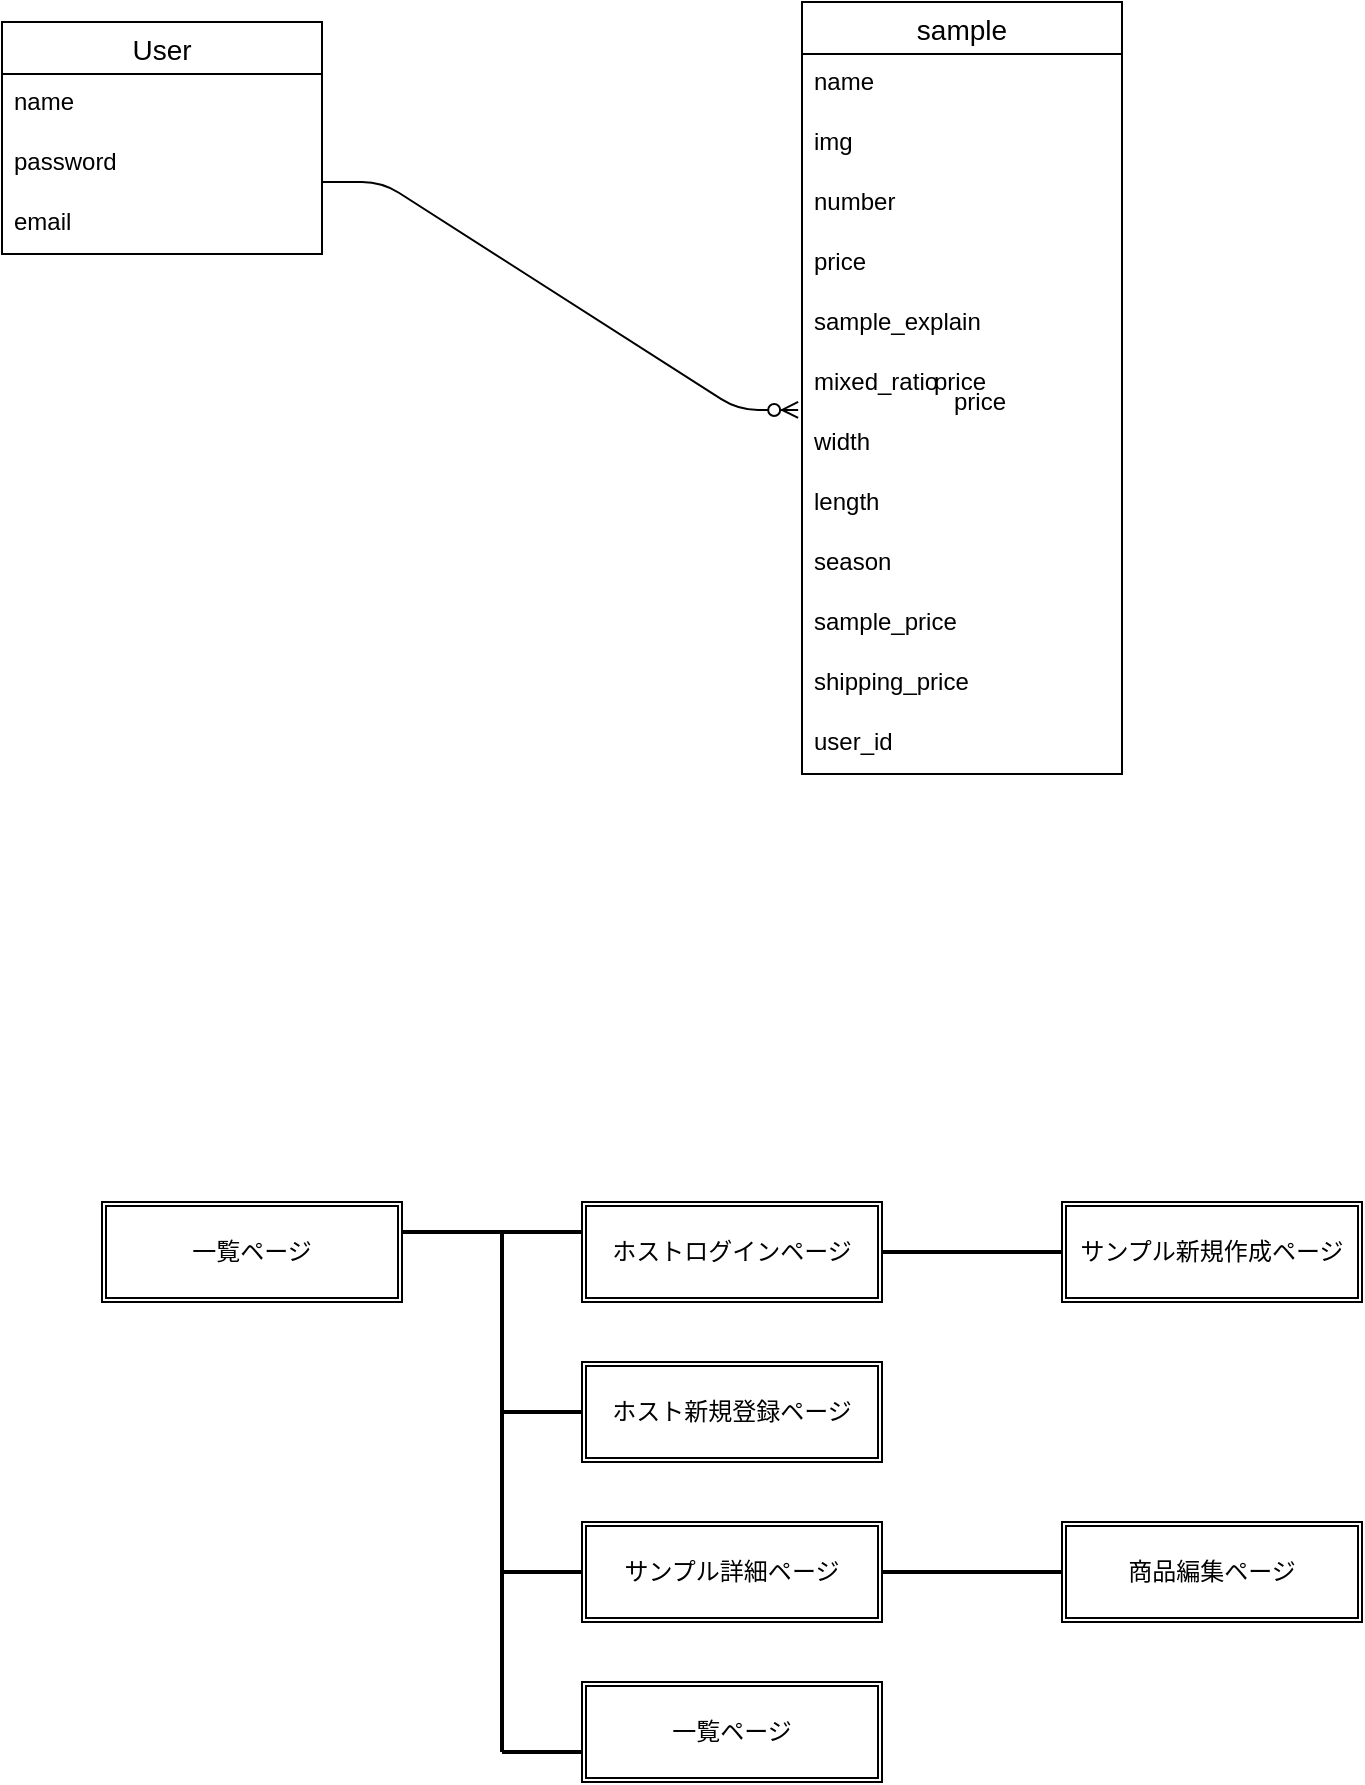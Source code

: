 <mxfile>
    <diagram id="1RzuqHSC8R6c1OK93Oox" name="ページ1">
        <mxGraphModel dx="1006" dy="702" grid="1" gridSize="10" guides="1" tooltips="1" connect="1" arrows="1" fold="1" page="1" pageScale="1" pageWidth="827" pageHeight="1169" math="0" shadow="0">
            <root>
                <mxCell id="0"/>
                <mxCell id="1" parent="0"/>
                <mxCell id="2" value="User" style="swimlane;fontStyle=0;childLayout=stackLayout;horizontal=1;startSize=26;horizontalStack=0;resizeParent=1;resizeParentMax=0;resizeLast=0;collapsible=1;marginBottom=0;align=center;fontSize=14;" parent="1" vertex="1">
                    <mxGeometry x="30" y="170" width="160" height="116" as="geometry"/>
                </mxCell>
                <mxCell id="4" value="name" style="text;strokeColor=none;fillColor=none;spacingLeft=4;spacingRight=4;overflow=hidden;rotatable=0;points=[[0,0.5],[1,0.5]];portConstraint=eastwest;fontSize=12;" parent="2" vertex="1">
                    <mxGeometry y="26" width="160" height="30" as="geometry"/>
                </mxCell>
                <mxCell id="6" value="password" style="text;strokeColor=none;fillColor=none;spacingLeft=4;spacingRight=4;overflow=hidden;rotatable=0;points=[[0,0.5],[1,0.5]];portConstraint=eastwest;fontSize=12;" parent="2" vertex="1">
                    <mxGeometry y="56" width="160" height="30" as="geometry"/>
                </mxCell>
                <mxCell id="5" value="email" style="text;strokeColor=none;fillColor=none;spacingLeft=4;spacingRight=4;overflow=hidden;rotatable=0;points=[[0,0.5],[1,0.5]];portConstraint=eastwest;fontSize=12;" parent="2" vertex="1">
                    <mxGeometry y="86" width="160" height="30" as="geometry"/>
                </mxCell>
                <mxCell id="7" value="sample" style="swimlane;fontStyle=0;childLayout=stackLayout;horizontal=1;startSize=26;horizontalStack=0;resizeParent=1;resizeParentMax=0;resizeLast=0;collapsible=1;marginBottom=0;align=center;fontSize=14;" parent="1" vertex="1">
                    <mxGeometry x="430" y="160" width="160" height="386" as="geometry"/>
                </mxCell>
                <mxCell id="8" value="name" style="text;strokeColor=none;fillColor=none;spacingLeft=4;spacingRight=4;overflow=hidden;rotatable=0;points=[[0,0.5],[1,0.5]];portConstraint=eastwest;fontSize=12;" parent="7" vertex="1">
                    <mxGeometry y="26" width="160" height="30" as="geometry"/>
                </mxCell>
                <mxCell id="9" value="img" style="text;strokeColor=none;fillColor=none;spacingLeft=4;spacingRight=4;overflow=hidden;rotatable=0;points=[[0,0.5],[1,0.5]];portConstraint=eastwest;fontSize=12;" parent="7" vertex="1">
                    <mxGeometry y="56" width="160" height="30" as="geometry"/>
                </mxCell>
                <mxCell id="10" value="number" style="text;strokeColor=none;fillColor=none;spacingLeft=4;spacingRight=4;overflow=hidden;rotatable=0;points=[[0,0.5],[1,0.5]];portConstraint=eastwest;fontSize=12;" parent="7" vertex="1">
                    <mxGeometry y="86" width="160" height="30" as="geometry"/>
                </mxCell>
                <mxCell id="18" value="price" style="text;strokeColor=none;fillColor=none;spacingLeft=4;spacingRight=4;overflow=hidden;rotatable=0;points=[[0,0.5],[1,0.5]];portConstraint=eastwest;fontSize=12;" parent="7" vertex="1">
                    <mxGeometry y="116" width="160" height="30" as="geometry"/>
                </mxCell>
                <mxCell id="19" value="sample_explain" style="text;strokeColor=none;fillColor=none;spacingLeft=4;spacingRight=4;overflow=hidden;rotatable=0;points=[[0,0.5],[1,0.5]];portConstraint=eastwest;fontSize=12;" parent="7" vertex="1">
                    <mxGeometry y="146" width="160" height="30" as="geometry"/>
                </mxCell>
                <mxCell id="17" value="mixed_ratio" style="text;strokeColor=none;fillColor=none;spacingLeft=4;spacingRight=4;overflow=hidden;rotatable=0;points=[[0,0.5],[1,0.5]];portConstraint=eastwest;fontSize=12;" parent="7" vertex="1">
                    <mxGeometry y="176" width="160" height="30" as="geometry"/>
                </mxCell>
                <mxCell id="16" value="width" style="text;strokeColor=none;fillColor=none;spacingLeft=4;spacingRight=4;overflow=hidden;rotatable=0;points=[[0,0.5],[1,0.5]];portConstraint=eastwest;fontSize=12;" parent="7" vertex="1">
                    <mxGeometry y="206" width="160" height="30" as="geometry"/>
                </mxCell>
                <mxCell id="15" value="length&#10;" style="text;strokeColor=none;fillColor=none;spacingLeft=4;spacingRight=4;overflow=hidden;rotatable=0;points=[[0,0.5],[1,0.5]];portConstraint=eastwest;fontSize=12;" parent="7" vertex="1">
                    <mxGeometry y="236" width="160" height="30" as="geometry"/>
                </mxCell>
                <mxCell id="20" value="season" style="text;strokeColor=none;fillColor=none;spacingLeft=4;spacingRight=4;overflow=hidden;rotatable=0;points=[[0,0.5],[1,0.5]];portConstraint=eastwest;fontSize=12;" parent="7" vertex="1">
                    <mxGeometry y="266" width="160" height="30" as="geometry"/>
                </mxCell>
                <mxCell id="23" value="sample_price" style="text;strokeColor=none;fillColor=none;spacingLeft=4;spacingRight=4;overflow=hidden;rotatable=0;points=[[0,0.5],[1,0.5]];portConstraint=eastwest;fontSize=12;" parent="7" vertex="1">
                    <mxGeometry y="296" width="160" height="30" as="geometry"/>
                </mxCell>
                <mxCell id="26" value="shipping_price" style="text;strokeColor=none;fillColor=none;spacingLeft=4;spacingRight=4;overflow=hidden;rotatable=0;points=[[0,0.5],[1,0.5]];portConstraint=eastwest;fontSize=12;" parent="7" vertex="1">
                    <mxGeometry y="326" width="160" height="30" as="geometry"/>
                </mxCell>
                <mxCell id="25" value="user_id" style="text;strokeColor=none;fillColor=none;spacingLeft=4;spacingRight=4;overflow=hidden;rotatable=0;points=[[0,0.5],[1,0.5]];portConstraint=eastwest;fontSize=12;" parent="7" vertex="1">
                    <mxGeometry y="356" width="160" height="30" as="geometry"/>
                </mxCell>
                <mxCell id="21" value="price" style="text;strokeColor=none;fillColor=none;spacingLeft=4;spacingRight=4;overflow=hidden;rotatable=0;points=[[0,0.5],[1,0.5]];portConstraint=eastwest;fontSize=12;" parent="1" vertex="1">
                    <mxGeometry x="490" y="336" width="160" height="30" as="geometry"/>
                </mxCell>
                <mxCell id="22" value="price" style="text;strokeColor=none;fillColor=none;spacingLeft=4;spacingRight=4;overflow=hidden;rotatable=0;points=[[0,0.5],[1,0.5]];portConstraint=eastwest;fontSize=12;" parent="1" vertex="1">
                    <mxGeometry x="500" y="346" width="160" height="30" as="geometry"/>
                </mxCell>
                <mxCell id="27" value="" style="edgeStyle=entityRelationEdgeStyle;fontSize=12;html=1;endArrow=ERzeroToMany;endFill=1;entryX=-0.012;entryY=0.933;entryDx=0;entryDy=0;entryPerimeter=0;" parent="1" target="17" edge="1">
                    <mxGeometry width="100" height="100" relative="1" as="geometry">
                        <mxPoint x="190" y="250" as="sourcePoint"/>
                        <mxPoint x="290" y="150" as="targetPoint"/>
                    </mxGeometry>
                </mxCell>
                <mxCell id="28" value="一覧ページ" style="shape=ext;double=1;rounded=0;whiteSpace=wrap;html=1;" vertex="1" parent="1">
                    <mxGeometry x="80" y="760" width="150" height="50" as="geometry"/>
                </mxCell>
                <mxCell id="29" value="" style="line;strokeWidth=2;html=1;" vertex="1" parent="1">
                    <mxGeometry x="230" y="770" width="90" height="10" as="geometry"/>
                </mxCell>
                <mxCell id="30" value="ホストログインページ" style="shape=ext;double=1;rounded=0;whiteSpace=wrap;html=1;" vertex="1" parent="1">
                    <mxGeometry x="320" y="760" width="150" height="50" as="geometry"/>
                </mxCell>
                <mxCell id="33" value="一覧ページ" style="shape=ext;double=1;rounded=0;whiteSpace=wrap;html=1;" vertex="1" parent="1">
                    <mxGeometry x="320" y="1000" width="150" height="50" as="geometry"/>
                </mxCell>
                <mxCell id="34" value="サンプル詳細ページ" style="shape=ext;double=1;rounded=0;whiteSpace=wrap;html=1;" vertex="1" parent="1">
                    <mxGeometry x="320" y="920" width="150" height="50" as="geometry"/>
                </mxCell>
                <mxCell id="35" value="ホスト新規登録ページ" style="shape=ext;double=1;rounded=0;whiteSpace=wrap;html=1;" vertex="1" parent="1">
                    <mxGeometry x="320" y="840" width="150" height="50" as="geometry"/>
                </mxCell>
                <mxCell id="39" value="" style="line;strokeWidth=2;html=1;rotation=90;" vertex="1" parent="1">
                    <mxGeometry x="150" y="900" width="260" height="10" as="geometry"/>
                </mxCell>
                <mxCell id="41" value="" style="line;strokeWidth=2;html=1;" vertex="1" parent="1">
                    <mxGeometry x="280" y="860" width="40" height="10" as="geometry"/>
                </mxCell>
                <mxCell id="42" value="" style="line;strokeWidth=2;html=1;" vertex="1" parent="1">
                    <mxGeometry x="280" y="1030" width="40" height="10" as="geometry"/>
                </mxCell>
                <mxCell id="44" value="" style="line;strokeWidth=2;html=1;" vertex="1" parent="1">
                    <mxGeometry x="280" y="940" width="40" height="10" as="geometry"/>
                </mxCell>
                <mxCell id="50" value="サンプル新規作成ページ" style="shape=ext;double=1;rounded=0;whiteSpace=wrap;html=1;" vertex="1" parent="1">
                    <mxGeometry x="560" y="760" width="150" height="50" as="geometry"/>
                </mxCell>
                <mxCell id="53" value="商品編集ページ" style="shape=ext;double=1;rounded=0;whiteSpace=wrap;html=1;" vertex="1" parent="1">
                    <mxGeometry x="560" y="920" width="150" height="50" as="geometry"/>
                </mxCell>
                <mxCell id="55" value="" style="line;strokeWidth=2;html=1;" vertex="1" parent="1">
                    <mxGeometry x="470" y="940" width="90" height="10" as="geometry"/>
                </mxCell>
                <mxCell id="59" value="" style="line;strokeWidth=2;html=1;" vertex="1" parent="1">
                    <mxGeometry x="470" y="780" width="90" height="10" as="geometry"/>
                </mxCell>
            </root>
        </mxGraphModel>
    </diagram>
</mxfile>